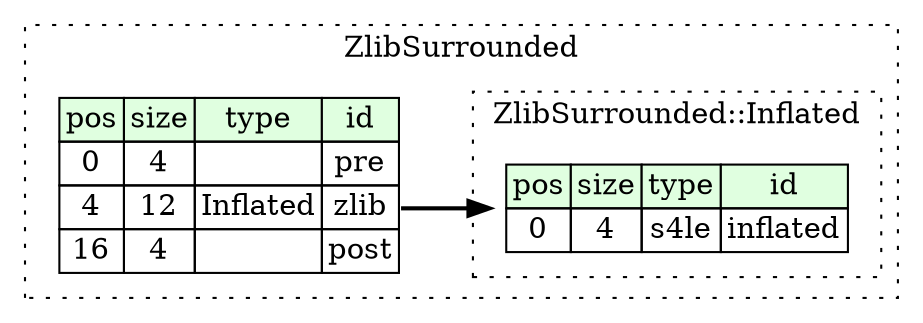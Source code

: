 digraph {
	rankdir=LR;
	node [shape=plaintext];
	subgraph cluster__zlib_surrounded {
		label="ZlibSurrounded";
		graph[style=dotted];

		zlib_surrounded__seq [label=<<TABLE BORDER="0" CELLBORDER="1" CELLSPACING="0">
			<TR><TD BGCOLOR="#E0FFE0">pos</TD><TD BGCOLOR="#E0FFE0">size</TD><TD BGCOLOR="#E0FFE0">type</TD><TD BGCOLOR="#E0FFE0">id</TD></TR>
			<TR><TD PORT="pre_pos">0</TD><TD PORT="pre_size">4</TD><TD></TD><TD PORT="pre_type">pre</TD></TR>
			<TR><TD PORT="zlib_pos">4</TD><TD PORT="zlib_size">12</TD><TD>Inflated</TD><TD PORT="zlib_type">zlib</TD></TR>
			<TR><TD PORT="post_pos">16</TD><TD PORT="post_size">4</TD><TD></TD><TD PORT="post_type">post</TD></TR>
		</TABLE>>];
		subgraph cluster__inflated {
			label="ZlibSurrounded::Inflated";
			graph[style=dotted];

			inflated__seq [label=<<TABLE BORDER="0" CELLBORDER="1" CELLSPACING="0">
				<TR><TD BGCOLOR="#E0FFE0">pos</TD><TD BGCOLOR="#E0FFE0">size</TD><TD BGCOLOR="#E0FFE0">type</TD><TD BGCOLOR="#E0FFE0">id</TD></TR>
				<TR><TD PORT="inflated_pos">0</TD><TD PORT="inflated_size">4</TD><TD>s4le</TD><TD PORT="inflated_type">inflated</TD></TR>
			</TABLE>>];
		}
	}
	zlib_surrounded__seq:zlib_type -> inflated__seq [style=bold];
}
